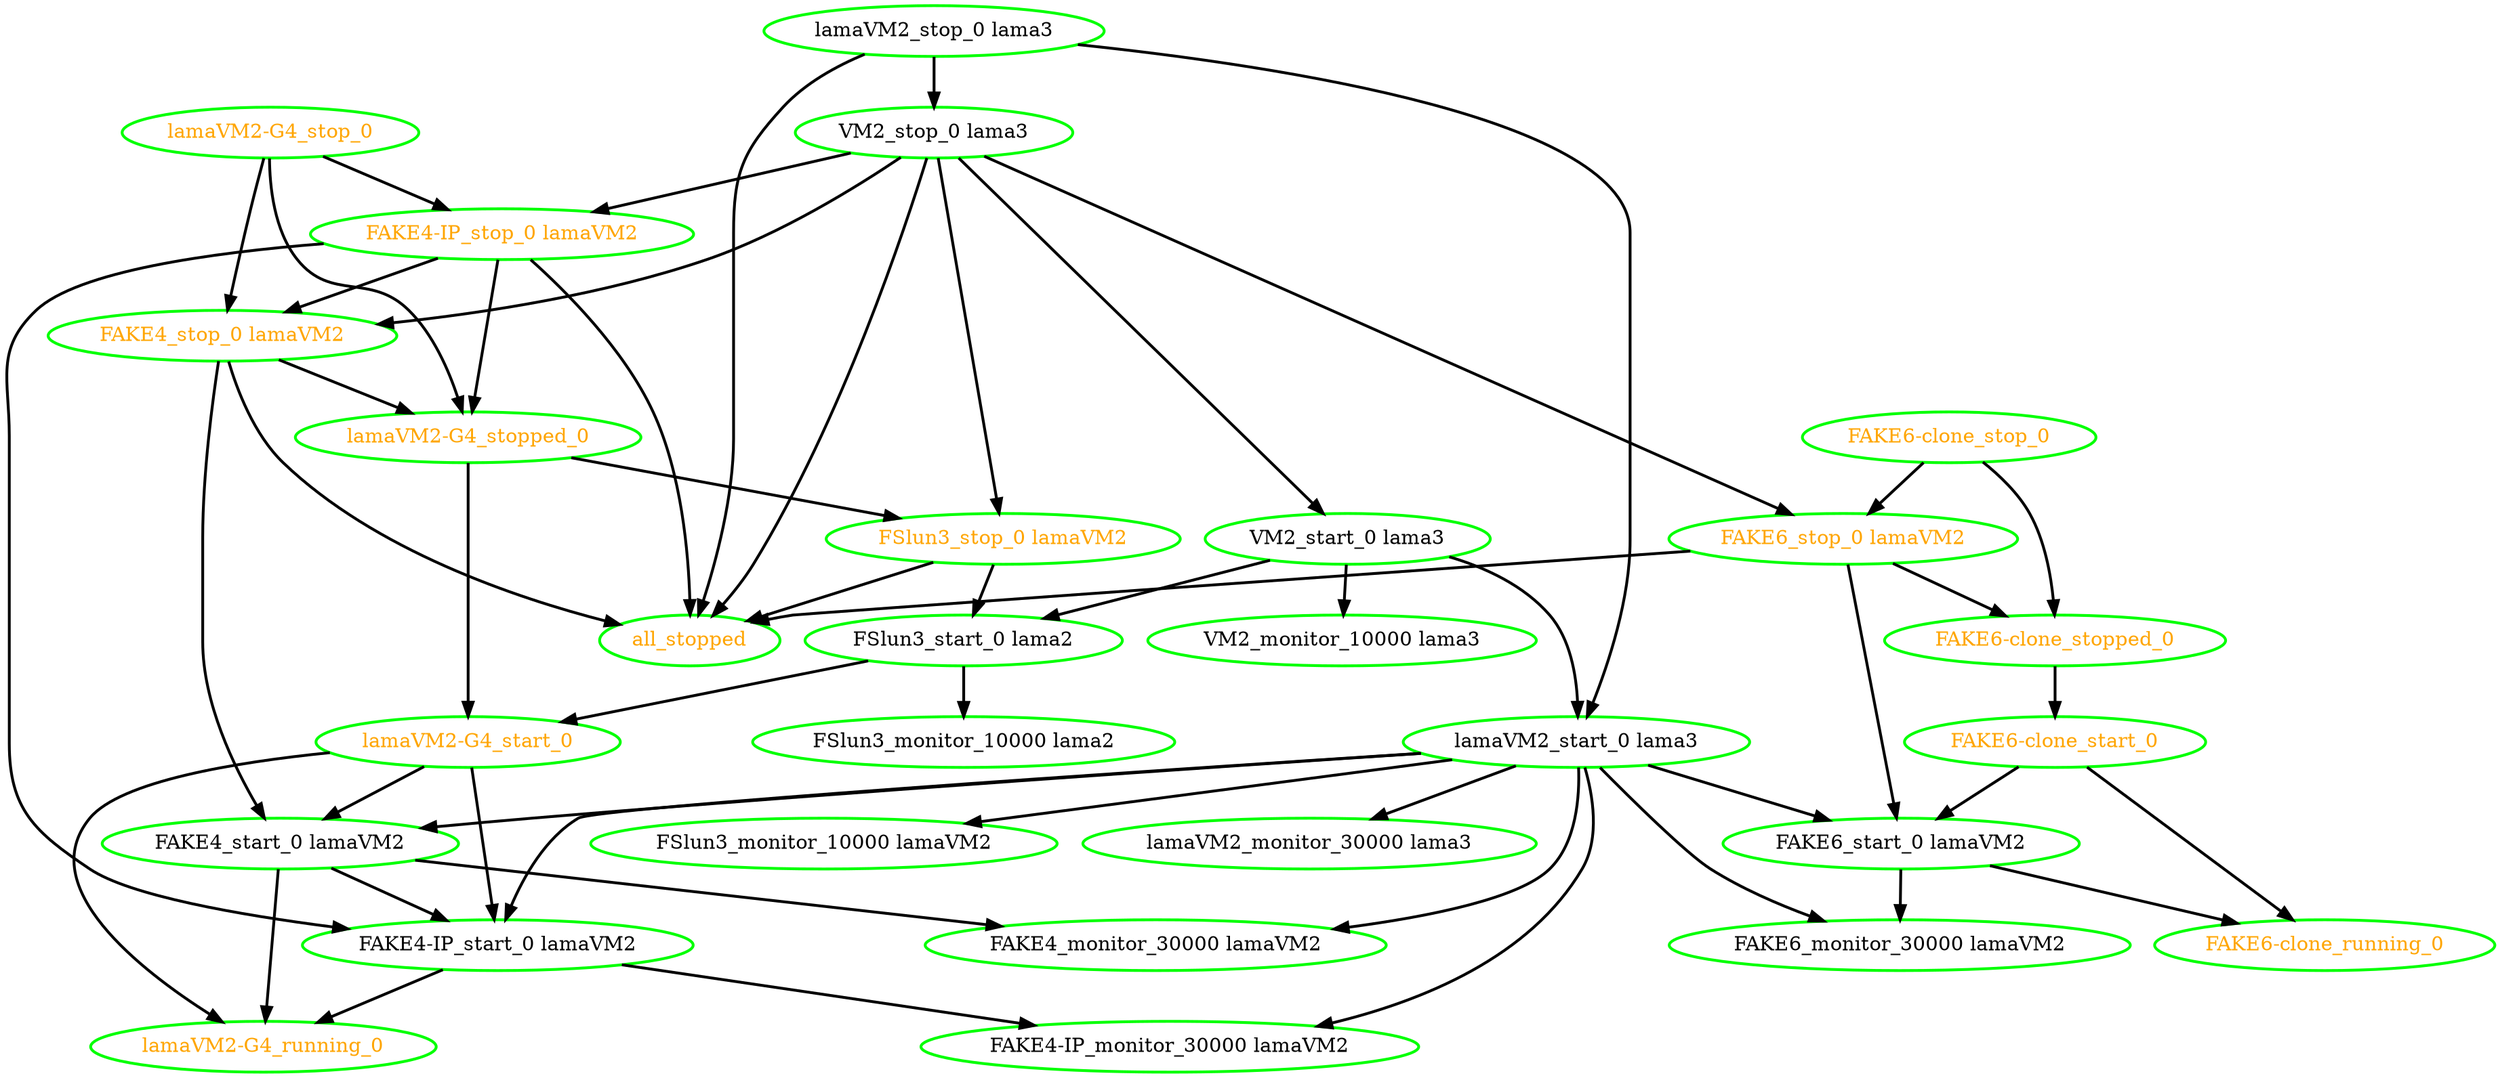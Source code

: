 digraph "g" {
"FAKE4-IP_monitor_30000 lamaVM2" [ style=bold color="green" fontcolor="black"]
"FAKE4-IP_start_0 lamaVM2" -> "FAKE4-IP_monitor_30000 lamaVM2" [ style = bold]
"FAKE4-IP_start_0 lamaVM2" -> "lamaVM2-G4_running_0" [ style = bold]
"FAKE4-IP_start_0 lamaVM2" [ style=bold color="green" fontcolor="black"]
"FAKE4-IP_stop_0 lamaVM2" -> "FAKE4-IP_start_0 lamaVM2" [ style = bold]
"FAKE4-IP_stop_0 lamaVM2" -> "FAKE4_stop_0 lamaVM2" [ style = bold]
"FAKE4-IP_stop_0 lamaVM2" -> "all_stopped" [ style = bold]
"FAKE4-IP_stop_0 lamaVM2" -> "lamaVM2-G4_stopped_0" [ style = bold]
"FAKE4-IP_stop_0 lamaVM2" [ style=bold color="green" fontcolor="orange"]
"FAKE4_monitor_30000 lamaVM2" [ style=bold color="green" fontcolor="black"]
"FAKE4_start_0 lamaVM2" -> "FAKE4-IP_start_0 lamaVM2" [ style = bold]
"FAKE4_start_0 lamaVM2" -> "FAKE4_monitor_30000 lamaVM2" [ style = bold]
"FAKE4_start_0 lamaVM2" -> "lamaVM2-G4_running_0" [ style = bold]
"FAKE4_start_0 lamaVM2" [ style=bold color="green" fontcolor="black"]
"FAKE4_stop_0 lamaVM2" -> "FAKE4_start_0 lamaVM2" [ style = bold]
"FAKE4_stop_0 lamaVM2" -> "all_stopped" [ style = bold]
"FAKE4_stop_0 lamaVM2" -> "lamaVM2-G4_stopped_0" [ style = bold]
"FAKE4_stop_0 lamaVM2" [ style=bold color="green" fontcolor="orange"]
"FAKE6-clone_running_0" [ style=bold color="green" fontcolor="orange"]
"FAKE6-clone_start_0" -> "FAKE6-clone_running_0" [ style = bold]
"FAKE6-clone_start_0" -> "FAKE6_start_0 lamaVM2" [ style = bold]
"FAKE6-clone_start_0" [ style=bold color="green" fontcolor="orange"]
"FAKE6-clone_stop_0" -> "FAKE6-clone_stopped_0" [ style = bold]
"FAKE6-clone_stop_0" -> "FAKE6_stop_0 lamaVM2" [ style = bold]
"FAKE6-clone_stop_0" [ style=bold color="green" fontcolor="orange"]
"FAKE6-clone_stopped_0" -> "FAKE6-clone_start_0" [ style = bold]
"FAKE6-clone_stopped_0" [ style=bold color="green" fontcolor="orange"]
"FAKE6_monitor_30000 lamaVM2" [ style=bold color="green" fontcolor="black"]
"FAKE6_start_0 lamaVM2" -> "FAKE6-clone_running_0" [ style = bold]
"FAKE6_start_0 lamaVM2" -> "FAKE6_monitor_30000 lamaVM2" [ style = bold]
"FAKE6_start_0 lamaVM2" [ style=bold color="green" fontcolor="black"]
"FAKE6_stop_0 lamaVM2" -> "FAKE6-clone_stopped_0" [ style = bold]
"FAKE6_stop_0 lamaVM2" -> "FAKE6_start_0 lamaVM2" [ style = bold]
"FAKE6_stop_0 lamaVM2" -> "all_stopped" [ style = bold]
"FAKE6_stop_0 lamaVM2" [ style=bold color="green" fontcolor="orange"]
"FSlun3_monitor_10000 lama2" [ style=bold color="green" fontcolor="black"]
"FSlun3_monitor_10000 lamaVM2" [ style=bold color="green" fontcolor="black"]
"FSlun3_start_0 lama2" -> "FSlun3_monitor_10000 lama2" [ style = bold]
"FSlun3_start_0 lama2" -> "lamaVM2-G4_start_0" [ style = bold]
"FSlun3_start_0 lama2" [ style=bold color="green" fontcolor="black"]
"FSlun3_stop_0 lamaVM2" -> "FSlun3_start_0 lama2" [ style = bold]
"FSlun3_stop_0 lamaVM2" -> "all_stopped" [ style = bold]
"FSlun3_stop_0 lamaVM2" [ style=bold color="green" fontcolor="orange"]
"VM2_monitor_10000 lama3" [ style=bold color="green" fontcolor="black"]
"VM2_start_0 lama3" -> "FSlun3_start_0 lama2" [ style = bold]
"VM2_start_0 lama3" -> "VM2_monitor_10000 lama3" [ style = bold]
"VM2_start_0 lama3" -> "lamaVM2_start_0 lama3" [ style = bold]
"VM2_start_0 lama3" [ style=bold color="green" fontcolor="black"]
"VM2_stop_0 lama3" -> "FAKE4-IP_stop_0 lamaVM2" [ style = bold]
"VM2_stop_0 lama3" -> "FAKE4_stop_0 lamaVM2" [ style = bold]
"VM2_stop_0 lama3" -> "FAKE6_stop_0 lamaVM2" [ style = bold]
"VM2_stop_0 lama3" -> "FSlun3_stop_0 lamaVM2" [ style = bold]
"VM2_stop_0 lama3" -> "VM2_start_0 lama3" [ style = bold]
"VM2_stop_0 lama3" -> "all_stopped" [ style = bold]
"VM2_stop_0 lama3" [ style=bold color="green" fontcolor="black"]
"all_stopped" [ style=bold color="green" fontcolor="orange"]
"lamaVM2-G4_running_0" [ style=bold color="green" fontcolor="orange"]
"lamaVM2-G4_start_0" -> "FAKE4-IP_start_0 lamaVM2" [ style = bold]
"lamaVM2-G4_start_0" -> "FAKE4_start_0 lamaVM2" [ style = bold]
"lamaVM2-G4_start_0" -> "lamaVM2-G4_running_0" [ style = bold]
"lamaVM2-G4_start_0" [ style=bold color="green" fontcolor="orange"]
"lamaVM2-G4_stop_0" -> "FAKE4-IP_stop_0 lamaVM2" [ style = bold]
"lamaVM2-G4_stop_0" -> "FAKE4_stop_0 lamaVM2" [ style = bold]
"lamaVM2-G4_stop_0" -> "lamaVM2-G4_stopped_0" [ style = bold]
"lamaVM2-G4_stop_0" [ style=bold color="green" fontcolor="orange"]
"lamaVM2-G4_stopped_0" -> "FSlun3_stop_0 lamaVM2" [ style = bold]
"lamaVM2-G4_stopped_0" -> "lamaVM2-G4_start_0" [ style = bold]
"lamaVM2-G4_stopped_0" [ style=bold color="green" fontcolor="orange"]
"lamaVM2_monitor_30000 lama3" [ style=bold color="green" fontcolor="black"]
"lamaVM2_start_0 lama3" -> "FAKE4-IP_monitor_30000 lamaVM2" [ style = bold]
"lamaVM2_start_0 lama3" -> "FAKE4-IP_start_0 lamaVM2" [ style = bold]
"lamaVM2_start_0 lama3" -> "FAKE4_monitor_30000 lamaVM2" [ style = bold]
"lamaVM2_start_0 lama3" -> "FAKE4_start_0 lamaVM2" [ style = bold]
"lamaVM2_start_0 lama3" -> "FAKE6_monitor_30000 lamaVM2" [ style = bold]
"lamaVM2_start_0 lama3" -> "FAKE6_start_0 lamaVM2" [ style = bold]
"lamaVM2_start_0 lama3" -> "FSlun3_monitor_10000 lamaVM2" [ style = bold]
"lamaVM2_start_0 lama3" -> "lamaVM2_monitor_30000 lama3" [ style = bold]
"lamaVM2_start_0 lama3" [ style=bold color="green" fontcolor="black"]
"lamaVM2_stop_0 lama3" -> "VM2_stop_0 lama3" [ style = bold]
"lamaVM2_stop_0 lama3" -> "all_stopped" [ style = bold]
"lamaVM2_stop_0 lama3" -> "lamaVM2_start_0 lama3" [ style = bold]
"lamaVM2_stop_0 lama3" [ style=bold color="green" fontcolor="black"]
}
